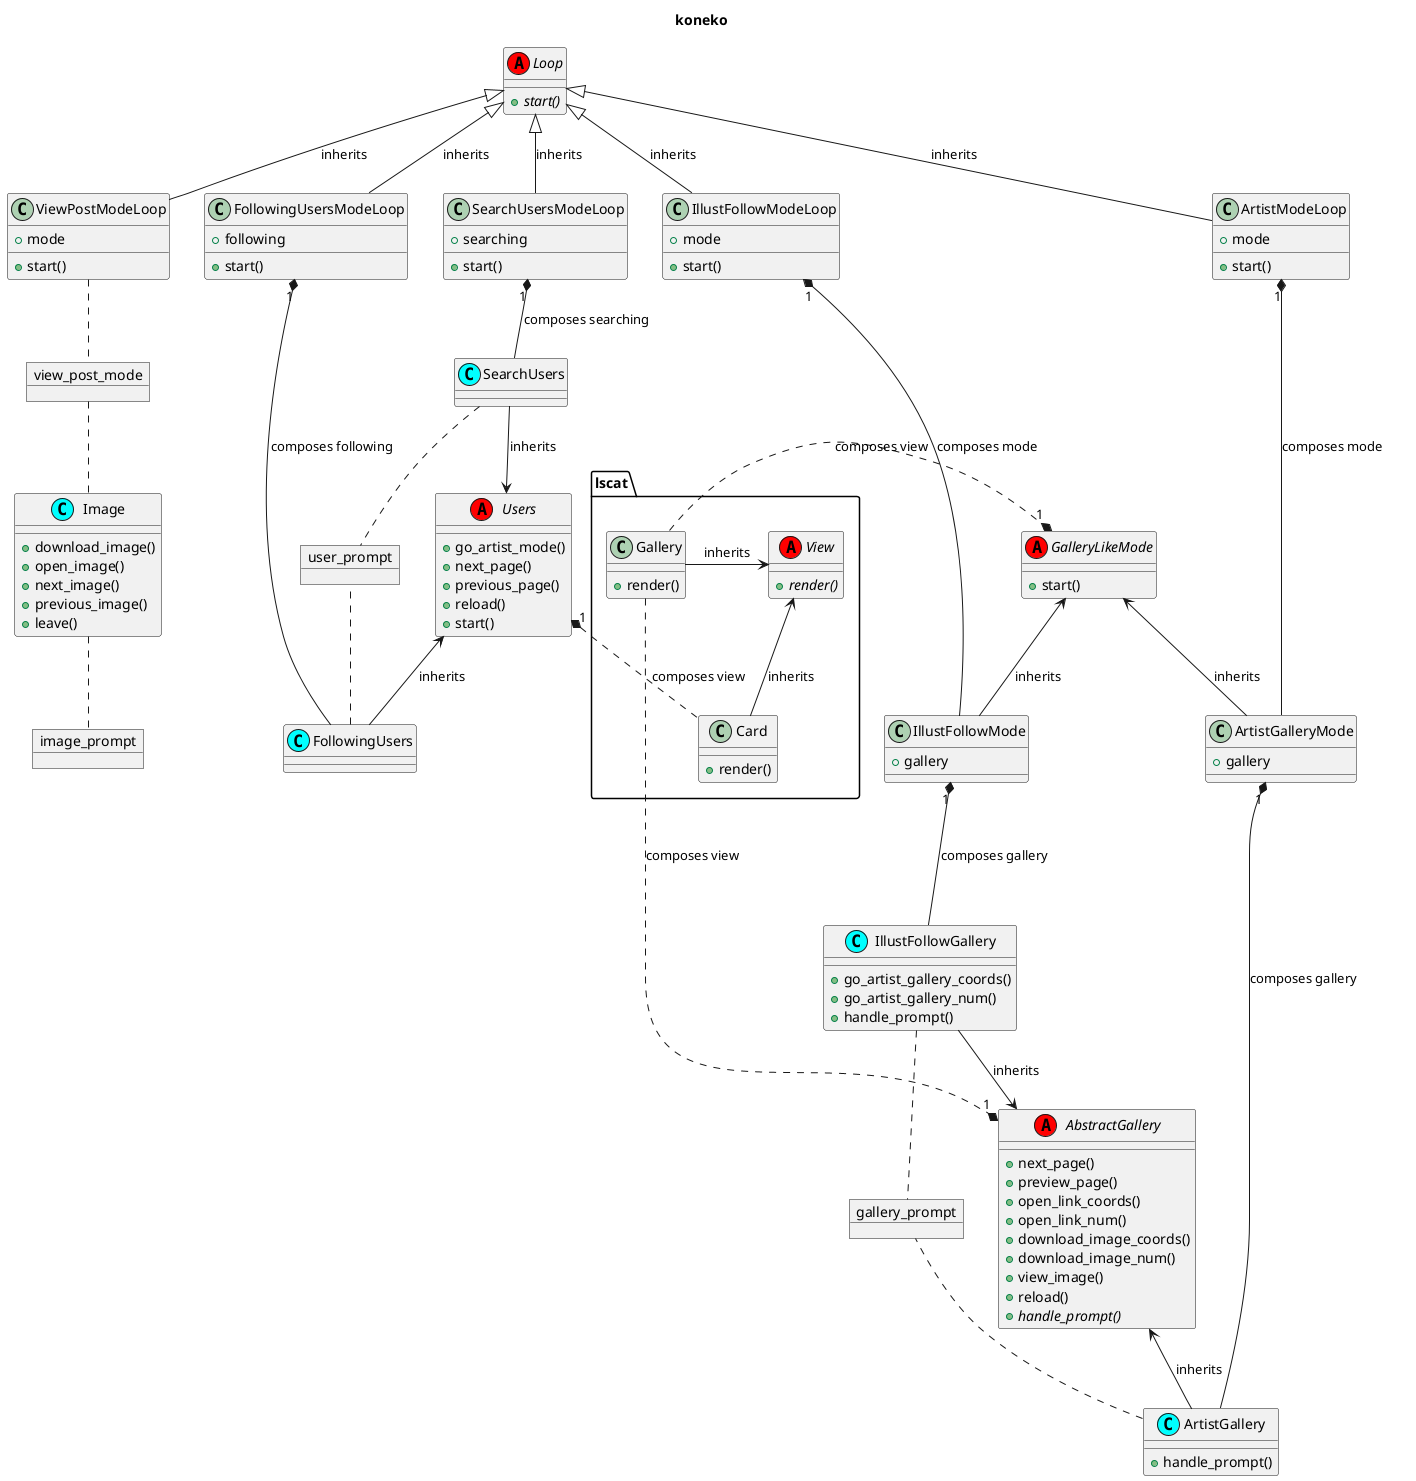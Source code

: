 @startuml

title koneko


abstract class Loop <<(A, red)>>{
  +{abstract}start()
}

class ArtistModeLoop {
    + mode
    +start()
}
class IllustFollowModeLoop {
    + mode
    +start()
}
Loop <|-down- ArtistModeLoop: inherits
Loop <|-down- IllustFollowModeLoop: inherits


abstract class GalleryLikeMode <<(A, red)>>{
    +start()
}
class ArtistGalleryMode {
    + gallery
}
class IllustFollowMode {
    + gallery
}
abstract class AbstractGallery <<(A, red)>>{
    +next_page()
    +preview_page()
    +open_link_coords()
    +open_link_num()
    +download_image_coords()
    +download_image_num()
    +view_image()
    +reload()
    +{abstract}handle_prompt()
}

class ArtistGallery <<(C, cyan)>>{
    +handle_prompt()
}
class IllustFollowGallery <<(C, cyan)>>{
    +go_artist_gallery_coords()
    +go_artist_gallery_num()
    +handle_prompt()
}
object gallery_prompt

GalleryLikeMode <-down- ArtistGalleryMode: inherits
ArtistModeLoop "1" *-down- ArtistGalleryMode: composes mode

GalleryLikeMode <-down- IllustFollowMode: inherits
IllustFollowModeLoop "1" *-down- IllustFollowMode: composes mode

AbstractGallery <-down- IllustFollowGallery: inherits
IllustFollowMode "1" *-down-- IllustFollowGallery: composes gallery

AbstractGallery <-down- ArtistGallery: inherits
ArtistGalleryMode "1" *-down-- ArtistGallery: composes gallery

gallery_prompt -right[hidden]-> AbstractGallery
ArtistGallery .right. gallery_prompt
IllustFollowGallery .right. gallery_prompt

class ViewPostModeLoop {
    + mode
    +start()
}
object view_post_mode
object image_prompt
class Image <<(C, cyan)>>{
    + download_image()
    + open_image()
    + next_image()
    + previous_image()
    + leave()
}

ViewPostModeLoop -right[hidden]-> SearchUsersModeLoop
Loop <|-down- ViewPostModeLoop: inherits
ViewPostModeLoop .. view_post_mode
view_post_mode .. Image
Image .. image_prompt


class FollowingUsersModeLoop {
    + following
    +start()
}
class SearchUsersModeLoop {
    + searching
    +start()
}
object user_prompt

FollowingUsersModeLoop -right[hidden]-> IllustFollowModeLoop
SearchUsersModeLoop -right[hidden]-> IllustFollowModeLoop
Loop <|-down- FollowingUsersModeLoop: inherits
Loop <|-down- SearchUsersModeLoop: inherits

user_prompt -right[hidden]-> Users
FollowingUsers .. user_prompt
SearchUsers .. user_prompt

class FollowingUsers <<(C, cyan)>>
class SearchUsers <<(C, cyan)>>
abstract class Users <<(A, red)>>{
    +go_artist_mode()
    +next_page()
    +previous_page()
    +reload()
    +start()
}
Users <-down- FollowingUsers: inherits
Users <-down- SearchUsers: inherits
FollowingUsersModeLoop "1" *-down- FollowingUsers: composes following
SearchUsersModeLoop "1" *-down- SearchUsers: composes searching

abstract class lscat.View <<(A, red)>>{
    +{abstract}render()
}
class lscat.Card {
    + render()
}
class lscat.Gallery {
    + render()
}

lscat.View <-down- lscat.Card: inherits
lscat.View <-left- lscat.Gallery: inherits

Users "1" *.down. lscat.Card: composes view
GalleryLikeMode "1" *.up lscat.Gallery: composes view
AbstractGallery "1" *.up lscat.Gallery: composes view

AbstractGallery --up[hidden]-> GalleryLikeMode
IllustFollowMode -right[hidden]-> ArtistGalleryMode
SearchUsers -right[hidden]-> IllustFollowMode

lscat.Gallery --left[hidden]-> IllustFollowGallery
GalleryLikeMode -down[hidden]-> IllustFollowGallery
GalleryLikeMode -down[hidden]-> ArtistGallery

Users -right[hidden]-> GalleryLikeMode
lscat.Card -up[hidden]-> GalleryLikeMode

@enduml


